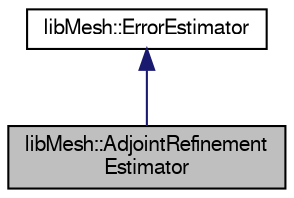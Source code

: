digraph "libMesh::AdjointRefinementEstimator"
{
  edge [fontname="FreeSans",fontsize="10",labelfontname="FreeSans",labelfontsize="10"];
  node [fontname="FreeSans",fontsize="10",shape=record];
  Node1 [label="libMesh::AdjointRefinement\lEstimator",height=0.2,width=0.4,color="black", fillcolor="grey75", style="filled", fontcolor="black"];
  Node2 -> Node1 [dir="back",color="midnightblue",fontsize="10",style="solid",fontname="FreeSans"];
  Node2 [label="libMesh::ErrorEstimator",height=0.2,width=0.4,color="black", fillcolor="white", style="filled",URL="$classlibMesh_1_1ErrorEstimator.html"];
}
